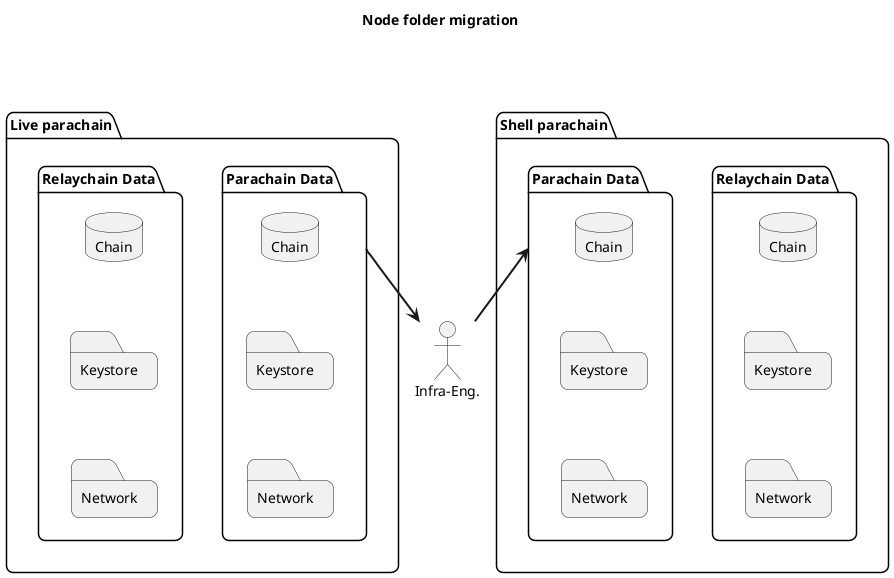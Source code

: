 @startuml
title Node folder migration
skinparam roundCorner 15
actor "Infra-Eng." as Infra_Eng

folder "Live parachain" as Live_Para {
  folder "Parachain Data" as Live_Para_Data {
    database Chain as Live_Para_Chain
    folder Keystore as Live_Para_Keystore
    folder Network as Live_Para_Network
    Live_Para_Chain -[hidden]d-> Live_Para_Keystore
    Live_Para_Keystore -[hidden]d-> Live_Para_Network
  }

  folder "Relaychain Data" as Live_Relay_Data {
    database Chain as Live_Relay_Chain
    folder Keystore as Live_Relay_Keystore
    folder Network as Live_Relay_Network
    Live_Relay_Chain -[hidden]d-> Live_Relay_Keystore
    Live_Relay_Keystore -[hidden]d-> Live_Relay_Network
  }

  Live_Para_Data -[hidden]r-> Live_Relay_Data
}


folder "Shell parachain" as Shell_Para {
  folder "Relaychain Data" as Shell_Relay_Data {
    database Chain as Shell_Relay_Chain
    folder Keystore as Shell_Relay_Keystore
    folder Network as Shell_Relay_Network
    Shell_Relay_Chain -[hidden]d-> Shell_Relay_Keystore
    Shell_Relay_Keystore -[hidden]d-> Shell_Relay_Network
  }

  folder "Parachain Data" as Shell_Para_Data {
    database Chain as Shell_Para_Chain
    folder Keystore as Shell_Para_Keystore
    folder Network as Shell_Para_Network
    Shell_Para_Chain -[hidden]d-> Shell_Para_Keystore
    Shell_Para_Keystore -[hidden]d-> Shell_Para_Network
  }

  Shell_Para_Data -[hidden]r-> Shell_Relay_Data
}

Live_Para_Data -[thickness=2]d-> Infra_Eng
Infra_Eng -[thickness=2]u-> Shell_Para_Data
@enduml
